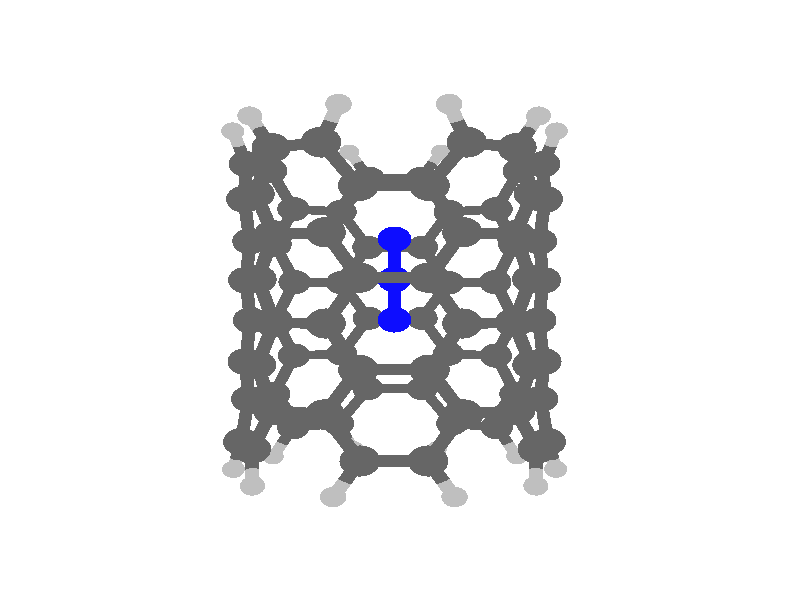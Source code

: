 global_settings {
	ambient_light rgb <0.200000002980232, 0.200000002980232, 0.200000002980232>
	max_trace_level 15
}

background { color rgb <1,1,1> }

camera {
	perspective
	location <-0.104585607634882, 25.5159048952376, 0.0180688543689324>
	angle 40
	up <0, 0, 1>
	right <-0.999999682931835, 0.000796326710733105, 0> * 1
	direction <-0.000796326710733105, -0.999999682931835, 0> }

light_source {
	<-51.4425822805652, 64.4083045938908, 45.0571225814919>
	color rgb <1, 1, 1>
	fade_distance 128.734638139456
	fade_power 0
	parallel
	point_at <51.4425822805652, -64.4083045938908, -45.0571225814919>
}

light_source {
	<51.468210988302, -32.2246552634403, 45.0571225814919>
	color rgb <0.300000011920929, 0.300000011920929, 0.300000011920929>
	fade_distance 128.734638139456
	fade_power 0
	parallel
	point_at <-51.468210988302, 32.2246552634403, -45.0571225814919>
}

#default {
	finish {ambient .8 diffuse 1 specular 1 roughness .005 metallic 0.5}
}

union {
}
merge {
}
union {
cylinder {
	<2.999652, 2.249758, -5.231844>, 	<3.03384116301356, 2.01964417069045, -4.82297770576045>, 0.15
	pigment { rgbt <0.75, 0.75, 0.75, 0> }
}
cylinder {
	<3.03384116301356, 2.01964417069045, -4.82297770576045>, 	<3.078496, 1.71909, -4.288953>, 0.15
	pigment { rgbt <0.400000005960464, 0.400000005960464, 0.400000005960464, 0> }
}
cylinder {
	<3.749144, -0.056941, -5.231844>, 	<3.6415459675962, 0.149320542355328, -4.82297772114451>, 0.15
	pigment { rgbt <0.75, 0.75, 0.75, 0> }
}
cylinder {
	<3.6415459675962, 0.149320542355328, -4.82297772114451>, 	<3.501011, 0.418721, -4.288953>, 0.15
	pigment { rgbt <0.400000005960464, 0.400000005960464, 0.400000005960464, 0> }
}
cylinder {
	<3.066591, -2.157625, -5.231844>, 	<2.85830438748485, -2.26124968416168, -4.82297769011221>, 0.15
	pigment { rgbt <0.75, 0.75, 0.75, 0> }
}
cylinder {
	<2.85830438748485, -2.26124968416168, -4.82297769011221>, 	<2.586259, -2.396595, -4.288953>, 0.15
	pigment { rgbt <0.400000005960464, 0.400000005960464, 0.400000005960464, 0> }
}
cylinder {
	<1.104395, -3.583244, -5.231844>, 	<1.26731215409221, -3.41717348477456, -4.82297768643175>, 0.15
	pigment { rgbt <0.75, 0.75, 0.75, 0> }
}
cylinder {
	<1.26731215409221, -3.41717348477456, -4.82297768643175>, 	<1.4801, -3.200267, -4.288953>, 0.15
	pigment { rgbt <0.400000005960464, 0.400000005960464, 0.400000005960464, 0> }
}
cylinder {
	<-1.104395, -3.583244, -5.231844>, 	<-1.26731215409221, -3.41717348477456, -4.82297768643175>, 0.15
	pigment { rgbt <0.75, 0.75, 0.75, 0> }
}
cylinder {
	<-1.26731215409221, -3.41717348477456, -4.82297768643175>, 	<-1.4801, -3.200267, -4.288953>, 0.15
	pigment { rgbt <0.400000005960464, 0.400000005960464, 0.400000005960464, 0> }
}
cylinder {
	<-3.066591, -2.157625, -5.231844>, 	<-2.85830438748485, -2.26124968416168, -4.82297769011221>, 0.15
	pigment { rgbt <0.75, 0.75, 0.75, 0> }
}
cylinder {
	<-2.85830438748485, -2.26124968416168, -4.82297769011221>, 	<-2.586259, -2.396595, -4.288953>, 0.15
	pigment { rgbt <0.400000005960464, 0.400000005960464, 0.400000005960464, 0> }
}
cylinder {
	<-3.749144, -0.056941, -5.231844>, 	<-3.6415459675962, 0.149320542355328, -4.82297772114451>, 0.15
	pigment { rgbt <0.75, 0.75, 0.75, 0> }
}
cylinder {
	<-3.6415459675962, 0.149320542355328, -4.82297772114451>, 	<-3.501011, 0.418721, -4.288953>, 0.15
	pigment { rgbt <0.400000005960464, 0.400000005960464, 0.400000005960464, 0> }
}
cylinder {
	<-2.999652, 2.249758, -5.231844>, 	<-3.03384116301356, 2.01964417069045, -4.82297770576045>, 0.15
	pigment { rgbt <0.75, 0.75, 0.75, 0> }
}
cylinder {
	<-3.03384116301356, 2.01964417069045, -4.82297770576045>, 	<-3.078496, 1.71909, -4.288953>, 0.15
	pigment { rgbt <0.400000005960464, 0.400000005960464, 0.400000005960464, 0> }
}
cylinder {
	<-1.212704, 3.548052, -5.231844>, 	<-0.983287437208331, 3.50945845010959, -4.82297768557971>, 0.15
	pigment { rgbt <0.75, 0.75, 0.75, 0> }
}
cylinder {
	<-0.983287437208331, 3.50945845010959, -4.82297768557971>, 	<-0.683644, 3.459051, -4.288953>, 0.15
	pigment { rgbt <0.400000005960464, 0.400000005960464, 0.400000005960464, 0> }
}
cylinder {
	<1.212704, 3.548052, -5.231844>, 	<0.983287437208331, 3.50945845010959, -4.82297768557971>, 0.15
	pigment { rgbt <0.75, 0.75, 0.75, 0> }
}
cylinder {
	<0.983287437208331, 3.50945845010959, -4.82297768557971>, 	<0.683644, 3.459051, -4.288953>, 0.15
	pigment { rgbt <0.400000005960464, 0.400000005960464, 0.400000005960464, 0> }
}
cylinder {
	<0.683644, 3.459051, -4.288953>, 	<0, 3.459051, -4.288953>, 0.15
	pigment { rgbt <0.400000005960464, 0.400000005960464, 0.400000005960464, 0> }
}
cylinder {
	<0, 3.459051, -4.288953>, 	<-0.683644, 3.459051, -4.288953>, 0.15
	pigment { rgbt <0.400000005960464, 0.400000005960464, 0.400000005960464, 0> }
}
cylinder {
	<0.683644, 3.459051, -4.288953>, 	<1.0467895, 3.30945, -3.6879765>, 0.15
	pigment { rgbt <0.400000005960464, 0.400000005960464, 0.400000005960464, 0> }
}
cylinder {
	<1.0467895, 3.30945, -3.6879765>, 	<1.409935, 3.159849, -3.087>, 0.15
	pigment { rgbt <0.400000005960464, 0.400000005960464, 0.400000005960464, 0> }
}
cylinder {
	<-0.683644, 3.459051, -4.288953>, 	<-1.0467895, 3.30945, -3.6879765>, 0.15
	pigment { rgbt <0.400000005960464, 0.400000005960464, 0.400000005960464, 0> }
}
cylinder {
	<-1.0467895, 3.30945, -3.6879765>, 	<-1.409935, 3.159849, -3.087>, 0.15
	pigment { rgbt <0.400000005960464, 0.400000005960464, 0.400000005960464, 0> }
}
cylinder {
	<-3.078496, 1.71909, -4.288953>, 	<-3.2897535, 1.0689055, -4.288953>, 0.15
	pigment { rgbt <0.400000005960464, 0.400000005960464, 0.400000005960464, 0> }
}
cylinder {
	<-3.2897535, 1.0689055, -4.288953>, 	<-3.501011, 0.418721, -4.288953>, 0.15
	pigment { rgbt <0.400000005960464, 0.400000005960464, 0.400000005960464, 0> }
}
cylinder {
	<-3.078496, 1.71909, -4.288953>, 	<-2.8239985, 2.0182325, -3.6879765>, 0.15
	pigment { rgbt <0.400000005960464, 0.400000005960464, 0.400000005960464, 0> }
}
cylinder {
	<-2.8239985, 2.0182325, -3.6879765>, 	<-2.569501, 2.317375, -3.087>, 0.15
	pigment { rgbt <0.400000005960464, 0.400000005960464, 0.400000005960464, 0> }
}
cylinder {
	<-3.501011, 0.418721, -4.288953>, 	<-3.47095, 0.02712, -3.6879765>, 0.15
	pigment { rgbt <0.400000005960464, 0.400000005960464, 0.400000005960464, 0> }
}
cylinder {
	<-3.47095, 0.02712, -3.6879765>, 	<-3.440889, -0.364481, -3.087>, 0.15
	pigment { rgbt <0.400000005960464, 0.400000005960464, 0.400000005960464, 0> }
}
cylinder {
	<-2.586259, -2.396595, -4.288953>, 	<-2.0331795, -2.798431, -4.288953>, 0.15
	pigment { rgbt <0.400000005960464, 0.400000005960464, 0.400000005960464, 0> }
}
cylinder {
	<-2.0331795, -2.798431, -4.288953>, 	<-1.4801, -3.200267, -4.288953>, 0.15
	pigment { rgbt <0.400000005960464, 0.400000005960464, 0.400000005960464, 0> }
}
cylinder {
	<-2.586259, -2.396595, -4.288953>, 	<-2.7921165, -2.0621135, -3.6879765>, 0.15
	pigment { rgbt <0.400000005960464, 0.400000005960464, 0.400000005960464, 0> }
}
cylinder {
	<-2.7921165, -2.0621135, -3.6879765>, 	<-2.997974, -1.727632, -3.087>, 0.15
	pigment { rgbt <0.400000005960464, 0.400000005960464, 0.400000005960464, 0> }
}
cylinder {
	<-1.4801, -3.200267, -4.288953>, 	<-1.0983755, -3.292689, -3.6879765>, 0.15
	pigment { rgbt <0.400000005960464, 0.400000005960464, 0.400000005960464, 0> }
}
cylinder {
	<-1.0983755, -3.292689, -3.6879765>, 	<-0.716651, -3.385111, -3.087>, 0.15
	pigment { rgbt <0.400000005960464, 0.400000005960464, 0.400000005960464, 0> }
}
cylinder {
	<1.4801, -3.200267, -4.288953>, 	<2.0331795, -2.798431, -4.288953>, 0.15
	pigment { rgbt <0.400000005960464, 0.400000005960464, 0.400000005960464, 0> }
}
cylinder {
	<2.0331795, -2.798431, -4.288953>, 	<2.586259, -2.396595, -4.288953>, 0.15
	pigment { rgbt <0.400000005960464, 0.400000005960464, 0.400000005960464, 0> }
}
cylinder {
	<1.4801, -3.200267, -4.288953>, 	<1.0983755, -3.292689, -3.6879765>, 0.15
	pigment { rgbt <0.400000005960464, 0.400000005960464, 0.400000005960464, 0> }
}
cylinder {
	<1.0983755, -3.292689, -3.6879765>, 	<0.716651, -3.385111, -3.087>, 0.15
	pigment { rgbt <0.400000005960464, 0.400000005960464, 0.400000005960464, 0> }
}
cylinder {
	<2.586259, -2.396595, -4.288953>, 	<2.7921165, -2.0621135, -3.6879765>, 0.15
	pigment { rgbt <0.400000005960464, 0.400000005960464, 0.400000005960464, 0> }
}
cylinder {
	<2.7921165, -2.0621135, -3.6879765>, 	<2.997974, -1.727632, -3.087>, 0.15
	pigment { rgbt <0.400000005960464, 0.400000005960464, 0.400000005960464, 0> }
}
cylinder {
	<3.501011, 0.418721, -4.288953>, 	<3.2897535, 1.0689055, -4.288953>, 0.15
	pigment { rgbt <0.400000005960464, 0.400000005960464, 0.400000005960464, 0> }
}
cylinder {
	<3.2897535, 1.0689055, -4.288953>, 	<3.078496, 1.71909, -4.288953>, 0.15
	pigment { rgbt <0.400000005960464, 0.400000005960464, 0.400000005960464, 0> }
}
cylinder {
	<3.501011, 0.418721, -4.288953>, 	<3.47095, 0.02712, -3.6879765>, 0.15
	pigment { rgbt <0.400000005960464, 0.400000005960464, 0.400000005960464, 0> }
}
cylinder {
	<3.47095, 0.02712, -3.6879765>, 	<3.440889, -0.364481, -3.087>, 0.15
	pigment { rgbt <0.400000005960464, 0.400000005960464, 0.400000005960464, 0> }
}
cylinder {
	<3.078496, 1.71909, -4.288953>, 	<2.8239985, 2.0182325, -3.6879765>, 0.15
	pigment { rgbt <0.400000005960464, 0.400000005960464, 0.400000005960464, 0> }
}
cylinder {
	<2.8239985, 2.0182325, -3.6879765>, 	<2.569501, 2.317375, -3.087>, 0.15
	pigment { rgbt <0.400000005960464, 0.400000005960464, 0.400000005960464, 0> }
}
cylinder {
	<-1.409935, 3.159849, -3.087>, 	<-1.989718, 2.738612, -3.087>, 0.15
	pigment { rgbt <0.400000005960464, 0.400000005960464, 0.400000005960464, 0> }
}
cylinder {
	<-1.989718, 2.738612, -3.087>, 	<-2.569501, 2.317375, -3.087>, 0.15
	pigment { rgbt <0.400000005960464, 0.400000005960464, 0.400000005960464, 0> }
}
cylinder {
	<-1.409935, 3.159849, -3.087>, 	<-1.063896, 3.256256, -2.472289>, 0.15
	pigment { rgbt <0.400000005960464, 0.400000005960464, 0.400000005960464, 0> }
}
cylinder {
	<-1.063896, 3.256256, -2.472289>, 	<-0.717857, 3.352663, -1.857578>, 0.15
	pigment { rgbt <0.400000005960464, 0.400000005960464, 0.400000005960464, 0> }
}
cylinder {
	<2.997974, -1.727632, -3.087>, 	<3.2194315, -1.0460565, -3.087>, 0.15
	pigment { rgbt <0.400000005960464, 0.400000005960464, 0.400000005960464, 0> }
}
cylinder {
	<3.2194315, -1.0460565, -3.087>, 	<3.440889, -0.364481, -3.087>, 0.15
	pigment { rgbt <0.400000005960464, 0.400000005960464, 0.400000005960464, 0> }
}
cylinder {
	<2.997974, -1.727632, -3.087>, 	<2.774689, -2.0090235, -2.472289>, 0.15
	pigment { rgbt <0.400000005960464, 0.400000005960464, 0.400000005960464, 0> }
}
cylinder {
	<2.774689, -2.0090235, -2.472289>, 	<2.551404, -2.290415, -1.857578>, 0.15
	pigment { rgbt <0.400000005960464, 0.400000005960464, 0.400000005960464, 0> }
}
cylinder {
	<-2.569501, 2.317375, -3.087>, 	<-2.7681215, 2.018064, -2.472289>, 0.15
	pigment { rgbt <0.400000005960464, 0.400000005960464, 0.400000005960464, 0> }
}
cylinder {
	<-2.7681215, 2.018064, -2.472289>, 	<-2.966742, 1.718753, -1.857578>, 0.15
	pigment { rgbt <0.400000005960464, 0.400000005960464, 0.400000005960464, 0> }
}
cylinder {
	<1.409935, 3.159849, -3.087>, 	<1.989718, 2.738612, -3.087>, 0.15
	pigment { rgbt <0.400000005960464, 0.400000005960464, 0.400000005960464, 0> }
}
cylinder {
	<1.989718, 2.738612, -3.087>, 	<2.569501, 2.317375, -3.087>, 0.15
	pigment { rgbt <0.400000005960464, 0.400000005960464, 0.400000005960464, 0> }
}
cylinder {
	<1.409935, 3.159849, -3.087>, 	<1.063896, 3.256256, -2.472289>, 0.15
	pigment { rgbt <0.400000005960464, 0.400000005960464, 0.400000005960464, 0> }
}
cylinder {
	<1.063896, 3.256256, -2.472289>, 	<0.717857, 3.352663, -1.857578>, 0.15
	pigment { rgbt <0.400000005960464, 0.400000005960464, 0.400000005960464, 0> }
}
cylinder {
	<2.569501, 2.317375, -3.087>, 	<2.7681215, 2.018064, -2.472289>, 0.15
	pigment { rgbt <0.400000005960464, 0.400000005960464, 0.400000005960464, 0> }
}
cylinder {
	<2.7681215, 2.018064, -2.472289>, 	<2.966742, 1.718753, -1.857578>, 0.15
	pigment { rgbt <0.400000005960464, 0.400000005960464, 0.400000005960464, 0> }
}
cylinder {
	<3.440889, -0.364481, -3.087>, 	<3.4256455, -0.00558700000000001, -2.472289>, 0.15
	pigment { rgbt <0.400000005960464, 0.400000005960464, 0.400000005960464, 0> }
}
cylinder {
	<3.4256455, -0.00558700000000001, -2.472289>, 	<3.410402, 0.353307, -1.857578>, 0.15
	pigment { rgbt <0.400000005960464, 0.400000005960464, 0.400000005960464, 0> }
}
cylinder {
	<-3.440889, -0.364481, -3.087>, 	<-3.2194315, -1.0460565, -3.087>, 0.15
	pigment { rgbt <0.400000005960464, 0.400000005960464, 0.400000005960464, 0> }
}
cylinder {
	<-3.2194315, -1.0460565, -3.087>, 	<-2.997974, -1.727632, -3.087>, 0.15
	pigment { rgbt <0.400000005960464, 0.400000005960464, 0.400000005960464, 0> }
}
cylinder {
	<-3.440889, -0.364481, -3.087>, 	<-3.4256455, -0.00558700000000001, -2.472289>, 0.15
	pigment { rgbt <0.400000005960464, 0.400000005960464, 0.400000005960464, 0> }
}
cylinder {
	<-3.4256455, -0.00558700000000001, -2.472289>, 	<-3.410402, 0.353307, -1.857578>, 0.15
	pigment { rgbt <0.400000005960464, 0.400000005960464, 0.400000005960464, 0> }
}
cylinder {
	<-2.997974, -1.727632, -3.087>, 	<-2.774689, -2.0090235, -2.472289>, 0.15
	pigment { rgbt <0.400000005960464, 0.400000005960464, 0.400000005960464, 0> }
}
cylinder {
	<-2.774689, -2.0090235, -2.472289>, 	<-2.551404, -2.290415, -1.857578>, 0.15
	pigment { rgbt <0.400000005960464, 0.400000005960464, 0.400000005960464, 0> }
}
cylinder {
	<-0.716651, -3.385111, -3.087>, 	<0, -3.385111, -3.087>, 0.15
	pigment { rgbt <0.400000005960464, 0.400000005960464, 0.400000005960464, 0> }
}
cylinder {
	<0, -3.385111, -3.087>, 	<0.716651, -3.385111, -3.087>, 0.15
	pigment { rgbt <0.400000005960464, 0.400000005960464, 0.400000005960464, 0> }
}
cylinder {
	<-0.716651, -3.385111, -3.087>, 	<-1.053269, -3.259709, -2.472289>, 0.15
	pigment { rgbt <0.400000005960464, 0.400000005960464, 0.400000005960464, 0> }
}
cylinder {
	<-1.053269, -3.259709, -2.472289>, 	<-1.389887, -3.134307, -1.857578>, 0.15
	pigment { rgbt <0.400000005960464, 0.400000005960464, 0.400000005960464, 0> }
}
cylinder {
	<0.716651, -3.385111, -3.087>, 	<1.053269, -3.259709, -2.472289>, 0.15
	pigment { rgbt <0.400000005960464, 0.400000005960464, 0.400000005960464, 0> }
}
cylinder {
	<1.053269, -3.259709, -2.472289>, 	<1.389887, -3.134307, -1.857578>, 0.15
	pigment { rgbt <0.400000005960464, 0.400000005960464, 0.400000005960464, 0> }
}
cylinder {
	<3.410402, 0.353307, -1.857578>, 	<3.188572, 1.03603, -1.857578>, 0.15
	pigment { rgbt <0.400000005960464, 0.400000005960464, 0.400000005960464, 0> }
}
cylinder {
	<3.188572, 1.03603, -1.857578>, 	<2.966742, 1.718753, -1.857578>, 0.15
	pigment { rgbt <0.400000005960464, 0.400000005960464, 0.400000005960464, 0> }
}
cylinder {
	<3.410402, 0.353307, -1.857578>, 	<3.404011, -0.00324850000000002, -1.238971>, 0.15
	pigment { rgbt <0.400000005960464, 0.400000005960464, 0.400000005960464, 0> }
}
cylinder {
	<3.404011, -0.00324850000000002, -1.238971>, 	<3.39762, -0.359804, -0.620364>, 0.15
	pigment { rgbt <0.400000005960464, 0.400000005960464, 0.400000005960464, 0> }
}
cylinder {
	<1.389887, -3.134307, -1.857578>, 	<1.9706455, -2.712361, -1.857578>, 0.15
	pigment { rgbt <0.400000005960464, 0.400000005960464, 0.400000005960464, 0> }
}
cylinder {
	<1.9706455, -2.712361, -1.857578>, 	<2.551404, -2.290415, -1.857578>, 0.15
	pigment { rgbt <0.400000005960464, 0.400000005960464, 0.400000005960464, 0> }
}
cylinder {
	<1.389887, -3.134307, -1.857578>, 	<1.048808, -3.2384105, -1.238971>, 0.15
	pigment { rgbt <0.400000005960464, 0.400000005960464, 0.400000005960464, 0> }
}
cylinder {
	<1.048808, -3.2384105, -1.238971>, 	<0.707729, -3.342514, -0.620364>, 0.15
	pigment { rgbt <0.400000005960464, 0.400000005960464, 0.400000005960464, 0> }
}
cylinder {
	<2.966742, 1.718753, -1.857578>, 	<2.7519935, 2.0034555, -1.238971>, 0.15
	pigment { rgbt <0.400000005960464, 0.400000005960464, 0.400000005960464, 0> }
}
cylinder {
	<2.7519935, 2.0034555, -1.238971>, 	<2.537245, 2.288158, -0.620364>, 0.15
	pigment { rgbt <0.400000005960464, 0.400000005960464, 0.400000005960464, 0> }
}
cylinder {
	<2.551404, -2.290415, -1.857578>, 	<2.7558115, -1.9981995, -1.238971>, 0.15
	pigment { rgbt <0.400000005960464, 0.400000005960464, 0.400000005960464, 0> }
}
cylinder {
	<2.7558115, -1.9981995, -1.238971>, 	<2.960219, -1.705984, -0.620364>, 0.15
	pigment { rgbt <0.400000005960464, 0.400000005960464, 0.400000005960464, 0> }
}
cylinder {
	<0.717857, 3.352663, -1.857578>, 	<0, 3.352663, -1.857578>, 0.15
	pigment { rgbt <0.400000005960464, 0.400000005960464, 0.400000005960464, 0> }
}
cylinder {
	<0, 3.352663, -1.857578>, 	<-0.717857, 3.352663, -1.857578>, 0.15
	pigment { rgbt <0.400000005960464, 0.400000005960464, 0.400000005960464, 0> }
}
cylinder {
	<0.717857, 3.352663, -1.857578>, 	<1.0549865, 3.236403, -1.238971>, 0.15
	pigment { rgbt <0.400000005960464, 0.400000005960464, 0.400000005960464, 0> }
}
cylinder {
	<1.0549865, 3.236403, -1.238971>, 	<1.392116, 3.120143, -0.620364>, 0.15
	pigment { rgbt <0.400000005960464, 0.400000005960464, 0.400000005960464, 0> }
}
cylinder {
	<-0.717857, 3.352663, -1.857578>, 	<-1.0549865, 3.236403, -1.238971>, 0.15
	pigment { rgbt <0.400000005960464, 0.400000005960464, 0.400000005960464, 0> }
}
cylinder {
	<-1.0549865, 3.236403, -1.238971>, 	<-1.392116, 3.120143, -0.620364>, 0.15
	pigment { rgbt <0.400000005960464, 0.400000005960464, 0.400000005960464, 0> }
}
cylinder {
	<-3.410402, 0.353307, -1.857578>, 	<-3.188572, 1.03603, -1.857578>, 0.15
	pigment { rgbt <0.400000005960464, 0.400000005960464, 0.400000005960464, 0> }
}
cylinder {
	<-3.188572, 1.03603, -1.857578>, 	<-2.966742, 1.718753, -1.857578>, 0.15
	pigment { rgbt <0.400000005960464, 0.400000005960464, 0.400000005960464, 0> }
}
cylinder {
	<-3.410402, 0.353307, -1.857578>, 	<-3.404011, -0.00324850000000002, -1.238971>, 0.15
	pigment { rgbt <0.400000005960464, 0.400000005960464, 0.400000005960464, 0> }
}
cylinder {
	<-3.404011, -0.00324850000000002, -1.238971>, 	<-3.39762, -0.359804, -0.620364>, 0.15
	pigment { rgbt <0.400000005960464, 0.400000005960464, 0.400000005960464, 0> }
}
cylinder {
	<-2.551404, -2.290415, -1.857578>, 	<-1.9706455, -2.712361, -1.857578>, 0.15
	pigment { rgbt <0.400000005960464, 0.400000005960464, 0.400000005960464, 0> }
}
cylinder {
	<-1.9706455, -2.712361, -1.857578>, 	<-1.389887, -3.134307, -1.857578>, 0.15
	pigment { rgbt <0.400000005960464, 0.400000005960464, 0.400000005960464, 0> }
}
cylinder {
	<-2.551404, -2.290415, -1.857578>, 	<-2.7558115, -1.9981995, -1.238971>, 0.15
	pigment { rgbt <0.400000005960464, 0.400000005960464, 0.400000005960464, 0> }
}
cylinder {
	<-2.7558115, -1.9981995, -1.238971>, 	<-2.960219, -1.705984, -0.620364>, 0.15
	pigment { rgbt <0.400000005960464, 0.400000005960464, 0.400000005960464, 0> }
}
cylinder {
	<-1.389887, -3.134307, -1.857578>, 	<-1.048808, -3.2384105, -1.238971>, 0.15
	pigment { rgbt <0.400000005960464, 0.400000005960464, 0.400000005960464, 0> }
}
cylinder {
	<-1.048808, -3.2384105, -1.238971>, 	<-0.707729, -3.342514, -0.620364>, 0.15
	pigment { rgbt <0.400000005960464, 0.400000005960464, 0.400000005960464, 0> }
}
cylinder {
	<-2.966742, 1.718753, -1.857578>, 	<-2.7519935, 2.0034555, -1.238971>, 0.15
	pigment { rgbt <0.400000005960464, 0.400000005960464, 0.400000005960464, 0> }
}
cylinder {
	<-2.7519935, 2.0034555, -1.238971>, 	<-2.537245, 2.288158, -0.620364>, 0.15
	pigment { rgbt <0.400000005960464, 0.400000005960464, 0.400000005960464, 0> }
}
cylinder {
	<2.537245, 2.288158, -0.620364>, 	<1.9646805, 2.7041505, -0.620364>, 0.15
	pigment { rgbt <0.400000005960464, 0.400000005960464, 0.400000005960464, 0> }
}
cylinder {
	<1.9646805, 2.7041505, -0.620364>, 	<1.392116, 3.120143, -0.620364>, 0.15
	pigment { rgbt <0.400000005960464, 0.400000005960464, 0.400000005960464, 0> }
}
cylinder {
	<2.537245, 2.288158, -0.620364>, 	<2.748732, 1.997071, 0>, 0.15
	pigment { rgbt <0.400000005960464, 0.400000005960464, 0.400000005960464, 0> }
}
cylinder {
	<2.748732, 1.997071, 0>, 	<2.960219, 1.705984, 0.620364>, 0.15
	pigment { rgbt <0.400000005960464, 0.400000005960464, 0.400000005960464, 0> }
}
cylinder {
	<3.39762, -0.359804, -0.620364>, 	<3.1789195, -1.032894, -0.620364>, 0.15
	pigment { rgbt <0.400000005960464, 0.400000005960464, 0.400000005960464, 0> }
}
cylinder {
	<3.1789195, -1.032894, -0.620364>, 	<2.960219, -1.705984, -0.620364>, 0.15
	pigment { rgbt <0.400000005960464, 0.400000005960464, 0.400000005960464, 0> }
}
cylinder {
	<3.39762, -0.359804, -0.620364>, 	<3.39762, 0, 0>, 0.15
	pigment { rgbt <0.400000005960464, 0.400000005960464, 0.400000005960464, 0> }
}
cylinder {
	<3.39762, 0, 0>, 	<3.39762, 0.359804, 0.620364>, 0.15
	pigment { rgbt <0.400000005960464, 0.400000005960464, 0.400000005960464, 0> }
}
cylinder {
	<2.960219, -1.705984, -0.620364>, 	<2.748732, -1.997071, 0>, 0.15
	pigment { rgbt <0.400000005960464, 0.400000005960464, 0.400000005960464, 0> }
}
cylinder {
	<2.748732, -1.997071, 0>, 	<2.537245, -2.288158, 0.620364>, 0.15
	pigment { rgbt <0.400000005960464, 0.400000005960464, 0.400000005960464, 0> }
}
cylinder {
	<1.392116, 3.120143, -0.620364>, 	<1.0499225, 3.2313285, 0>, 0.15
	pigment { rgbt <0.400000005960464, 0.400000005960464, 0.400000005960464, 0> }
}
cylinder {
	<1.0499225, 3.2313285, 0>, 	<0.707729, 3.342514, 0.620364>, 0.15
	pigment { rgbt <0.400000005960464, 0.400000005960464, 0.400000005960464, 0> }
}
cylinder {
	<-1.392116, 3.120143, -0.620364>, 	<-1.9646805, 2.7041505, -0.620364>, 0.15
	pigment { rgbt <0.400000005960464, 0.400000005960464, 0.400000005960464, 0> }
}
cylinder {
	<-1.9646805, 2.7041505, -0.620364>, 	<-2.537245, 2.288158, -0.620364>, 0.15
	pigment { rgbt <0.400000005960464, 0.400000005960464, 0.400000005960464, 0> }
}
cylinder {
	<-1.392116, 3.120143, -0.620364>, 	<-1.0499225, 3.2313285, 0>, 0.15
	pigment { rgbt <0.400000005960464, 0.400000005960464, 0.400000005960464, 0> }
}
cylinder {
	<-1.0499225, 3.2313285, 0>, 	<-0.707729, 3.342514, 0.620364>, 0.15
	pigment { rgbt <0.400000005960464, 0.400000005960464, 0.400000005960464, 0> }
}
cylinder {
	<-2.537245, 2.288158, -0.620364>, 	<-2.748732, 1.997071, 0>, 0.15
	pigment { rgbt <0.400000005960464, 0.400000005960464, 0.400000005960464, 0> }
}
cylinder {
	<-2.748732, 1.997071, 0>, 	<-2.960219, 1.705984, 0.620364>, 0.15
	pigment { rgbt <0.400000005960464, 0.400000005960464, 0.400000005960464, 0> }
}
cylinder {
	<-3.39762, -0.359804, -0.620364>, 	<-3.1789195, -1.032894, -0.620364>, 0.15
	pigment { rgbt <0.400000005960464, 0.400000005960464, 0.400000005960464, 0> }
}
cylinder {
	<-3.1789195, -1.032894, -0.620364>, 	<-2.960219, -1.705984, -0.620364>, 0.15
	pigment { rgbt <0.400000005960464, 0.400000005960464, 0.400000005960464, 0> }
}
cylinder {
	<-3.39762, -0.359804, -0.620364>, 	<-3.39762, 0, 0>, 0.15
	pigment { rgbt <0.400000005960464, 0.400000005960464, 0.400000005960464, 0> }
}
cylinder {
	<-3.39762, 0, 0>, 	<-3.39762, 0.359804, 0.620364>, 0.15
	pigment { rgbt <0.400000005960464, 0.400000005960464, 0.400000005960464, 0> }
}
cylinder {
	<-2.960219, -1.705984, -0.620364>, 	<-2.748732, -1.997071, 0>, 0.15
	pigment { rgbt <0.400000005960464, 0.400000005960464, 0.400000005960464, 0> }
}
cylinder {
	<-2.748732, -1.997071, 0>, 	<-2.537245, -2.288158, 0.620364>, 0.15
	pigment { rgbt <0.400000005960464, 0.400000005960464, 0.400000005960464, 0> }
}
cylinder {
	<-0.707729, -3.342514, -0.620364>, 	<0, -3.342514, -0.620364>, 0.15
	pigment { rgbt <0.400000005960464, 0.400000005960464, 0.400000005960464, 0> }
}
cylinder {
	<0, -3.342514, -0.620364>, 	<0.707729, -3.342514, -0.620364>, 0.15
	pigment { rgbt <0.400000005960464, 0.400000005960464, 0.400000005960464, 0> }
}
cylinder {
	<-0.707729, -3.342514, -0.620364>, 	<-1.0499225, -3.2313285, 0>, 0.15
	pigment { rgbt <0.400000005960464, 0.400000005960464, 0.400000005960464, 0> }
}
cylinder {
	<-1.0499225, -3.2313285, 0>, 	<-1.392116, -3.120143, 0.620364>, 0.15
	pigment { rgbt <0.400000005960464, 0.400000005960464, 0.400000005960464, 0> }
}
cylinder {
	<0.707729, -3.342514, -0.620364>, 	<1.0499225, -3.2313285, 0>, 0.15
	pigment { rgbt <0.400000005960464, 0.400000005960464, 0.400000005960464, 0> }
}
cylinder {
	<1.0499225, -3.2313285, 0>, 	<1.392116, -3.120143, 0.620364>, 0.15
	pigment { rgbt <0.400000005960464, 0.400000005960464, 0.400000005960464, 0> }
}
cylinder {
	<0, 1.25, -0.567055>, 	<0, 1.25, 0.0266545>, 0.15
	pigment { rgbt <0.0500000007450581, 0.0500000007450581, 1, 0> }
}
cylinder {
	<0, 1.25, 0.0266545>, 	<0, 1.25, 0.620364>, 0.15
	pigment { rgbt <0.0500000007450581, 0.0500000007450581, 1, 0> }
}
cylinder {
	<0, 1.25, 0.620364>, 	<0, 1.25, 1.2140735>, 0.15
	pigment { rgbt <0.0500000007450581, 0.0500000007450581, 1, 0> }
}
cylinder {
	<0, 1.25, 1.2140735>, 	<0, 1.25, 1.807783>, 0.15
	pigment { rgbt <0.0500000007450581, 0.0500000007450581, 1, 0> }
}
cylinder {
	<2.960219, 1.705984, 0.620364>, 	<3.1789195, 1.032894, 0.620364>, 0.15
	pigment { rgbt <0.400000005960464, 0.400000005960464, 0.400000005960464, 0> }
}
cylinder {
	<3.1789195, 1.032894, 0.620364>, 	<3.39762, 0.359804, 0.620364>, 0.15
	pigment { rgbt <0.400000005960464, 0.400000005960464, 0.400000005960464, 0> }
}
cylinder {
	<2.960219, 1.705984, 0.620364>, 	<2.7558115, 1.9981995, 1.238971>, 0.15
	pigment { rgbt <0.400000005960464, 0.400000005960464, 0.400000005960464, 0> }
}
cylinder {
	<2.7558115, 1.9981995, 1.238971>, 	<2.551404, 2.290415, 1.857578>, 0.15
	pigment { rgbt <0.400000005960464, 0.400000005960464, 0.400000005960464, 0> }
}
cylinder {
	<3.39762, 0.359804, 0.620364>, 	<3.404011, 0.00324850000000002, 1.238971>, 0.15
	pigment { rgbt <0.400000005960464, 0.400000005960464, 0.400000005960464, 0> }
}
cylinder {
	<3.404011, 0.00324850000000002, 1.238971>, 	<3.410402, -0.353307, 1.857578>, 0.15
	pigment { rgbt <0.400000005960464, 0.400000005960464, 0.400000005960464, 0> }
}
cylinder {
	<2.537245, -2.288158, 0.620364>, 	<1.9646805, -2.7041505, 0.620364>, 0.15
	pigment { rgbt <0.400000005960464, 0.400000005960464, 0.400000005960464, 0> }
}
cylinder {
	<1.9646805, -2.7041505, 0.620364>, 	<1.392116, -3.120143, 0.620364>, 0.15
	pigment { rgbt <0.400000005960464, 0.400000005960464, 0.400000005960464, 0> }
}
cylinder {
	<2.537245, -2.288158, 0.620364>, 	<2.7519935, -2.0034555, 1.238971>, 0.15
	pigment { rgbt <0.400000005960464, 0.400000005960464, 0.400000005960464, 0> }
}
cylinder {
	<2.7519935, -2.0034555, 1.238971>, 	<2.966742, -1.718753, 1.857578>, 0.15
	pigment { rgbt <0.400000005960464, 0.400000005960464, 0.400000005960464, 0> }
}
cylinder {
	<1.392116, -3.120143, 0.620364>, 	<1.0549865, -3.236403, 1.238971>, 0.15
	pigment { rgbt <0.400000005960464, 0.400000005960464, 0.400000005960464, 0> }
}
cylinder {
	<1.0549865, -3.236403, 1.238971>, 	<0.717857, -3.352663, 1.857578>, 0.15
	pigment { rgbt <0.400000005960464, 0.400000005960464, 0.400000005960464, 0> }
}
cylinder {
	<-1.392116, -3.120143, 0.620364>, 	<-1.9646805, -2.7041505, 0.620364>, 0.15
	pigment { rgbt <0.400000005960464, 0.400000005960464, 0.400000005960464, 0> }
}
cylinder {
	<-1.9646805, -2.7041505, 0.620364>, 	<-2.537245, -2.288158, 0.620364>, 0.15
	pigment { rgbt <0.400000005960464, 0.400000005960464, 0.400000005960464, 0> }
}
cylinder {
	<-1.392116, -3.120143, 0.620364>, 	<-1.0549865, -3.236403, 1.238971>, 0.15
	pigment { rgbt <0.400000005960464, 0.400000005960464, 0.400000005960464, 0> }
}
cylinder {
	<-1.0549865, -3.236403, 1.238971>, 	<-0.717857, -3.352663, 1.857578>, 0.15
	pigment { rgbt <0.400000005960464, 0.400000005960464, 0.400000005960464, 0> }
}
cylinder {
	<-2.537245, -2.288158, 0.620364>, 	<-2.7519935, -2.0034555, 1.238971>, 0.15
	pigment { rgbt <0.400000005960464, 0.400000005960464, 0.400000005960464, 0> }
}
cylinder {
	<-2.7519935, -2.0034555, 1.238971>, 	<-2.966742, -1.718753, 1.857578>, 0.15
	pigment { rgbt <0.400000005960464, 0.400000005960464, 0.400000005960464, 0> }
}
cylinder {
	<-3.39762, 0.359804, 0.620364>, 	<-3.1789195, 1.032894, 0.620364>, 0.15
	pigment { rgbt <0.400000005960464, 0.400000005960464, 0.400000005960464, 0> }
}
cylinder {
	<-3.1789195, 1.032894, 0.620364>, 	<-2.960219, 1.705984, 0.620364>, 0.15
	pigment { rgbt <0.400000005960464, 0.400000005960464, 0.400000005960464, 0> }
}
cylinder {
	<-3.39762, 0.359804, 0.620364>, 	<-3.404011, 0.00324850000000002, 1.238971>, 0.15
	pigment { rgbt <0.400000005960464, 0.400000005960464, 0.400000005960464, 0> }
}
cylinder {
	<-3.404011, 0.00324850000000002, 1.238971>, 	<-3.410402, -0.353307, 1.857578>, 0.15
	pigment { rgbt <0.400000005960464, 0.400000005960464, 0.400000005960464, 0> }
}
cylinder {
	<-2.960219, 1.705984, 0.620364>, 	<-2.7558115, 1.9981995, 1.238971>, 0.15
	pigment { rgbt <0.400000005960464, 0.400000005960464, 0.400000005960464, 0> }
}
cylinder {
	<-2.7558115, 1.9981995, 1.238971>, 	<-2.551404, 2.290415, 1.857578>, 0.15
	pigment { rgbt <0.400000005960464, 0.400000005960464, 0.400000005960464, 0> }
}
cylinder {
	<-0.707729, 3.342514, 0.620364>, 	<0, 3.342514, 0.620364>, 0.15
	pigment { rgbt <0.400000005960464, 0.400000005960464, 0.400000005960464, 0> }
}
cylinder {
	<0, 3.342514, 0.620364>, 	<0.707729, 3.342514, 0.620364>, 0.15
	pigment { rgbt <0.400000005960464, 0.400000005960464, 0.400000005960464, 0> }
}
cylinder {
	<-0.707729, 3.342514, 0.620364>, 	<-1.048808, 3.2384105, 1.238971>, 0.15
	pigment { rgbt <0.400000005960464, 0.400000005960464, 0.400000005960464, 0> }
}
cylinder {
	<-1.048808, 3.2384105, 1.238971>, 	<-1.389887, 3.134307, 1.857578>, 0.15
	pigment { rgbt <0.400000005960464, 0.400000005960464, 0.400000005960464, 0> }
}
cylinder {
	<0.707729, 3.342514, 0.620364>, 	<1.048808, 3.2384105, 1.238971>, 0.15
	pigment { rgbt <0.400000005960464, 0.400000005960464, 0.400000005960464, 0> }
}
cylinder {
	<1.048808, 3.2384105, 1.238971>, 	<1.389887, 3.134307, 1.857578>, 0.15
	pigment { rgbt <0.400000005960464, 0.400000005960464, 0.400000005960464, 0> }
}
cylinder {
	<-0.717857, -3.352663, 1.857578>, 	<0, -3.352663, 1.857578>, 0.15
	pigment { rgbt <0.400000005960464, 0.400000005960464, 0.400000005960464, 0> }
}
cylinder {
	<0, -3.352663, 1.857578>, 	<0.717857, -3.352663, 1.857578>, 0.15
	pigment { rgbt <0.400000005960464, 0.400000005960464, 0.400000005960464, 0> }
}
cylinder {
	<-0.717857, -3.352663, 1.857578>, 	<-1.063896, -3.256256, 2.472289>, 0.15
	pigment { rgbt <0.400000005960464, 0.400000005960464, 0.400000005960464, 0> }
}
cylinder {
	<-1.063896, -3.256256, 2.472289>, 	<-1.409935, -3.159849, 3.087>, 0.15
	pigment { rgbt <0.400000005960464, 0.400000005960464, 0.400000005960464, 0> }
}
cylinder {
	<-2.966742, -1.718753, 1.857578>, 	<-3.188572, -1.03603, 1.857578>, 0.15
	pigment { rgbt <0.400000005960464, 0.400000005960464, 0.400000005960464, 0> }
}
cylinder {
	<-3.188572, -1.03603, 1.857578>, 	<-3.410402, -0.353307, 1.857578>, 0.15
	pigment { rgbt <0.400000005960464, 0.400000005960464, 0.400000005960464, 0> }
}
cylinder {
	<-2.966742, -1.718753, 1.857578>, 	<-2.7681215, -2.018064, 2.472289>, 0.15
	pigment { rgbt <0.400000005960464, 0.400000005960464, 0.400000005960464, 0> }
}
cylinder {
	<-2.7681215, -2.018064, 2.472289>, 	<-2.569501, -2.317375, 3.087>, 0.15
	pigment { rgbt <0.400000005960464, 0.400000005960464, 0.400000005960464, 0> }
}
cylinder {
	<-3.410402, -0.353307, 1.857578>, 	<-3.4256455, 0.00558700000000001, 2.472289>, 0.15
	pigment { rgbt <0.400000005960464, 0.400000005960464, 0.400000005960464, 0> }
}
cylinder {
	<-3.4256455, 0.00558700000000001, 2.472289>, 	<-3.440889, 0.364481, 3.087>, 0.15
	pigment { rgbt <0.400000005960464, 0.400000005960464, 0.400000005960464, 0> }
}
cylinder {
	<-2.551404, 2.290415, 1.857578>, 	<-1.9706455, 2.712361, 1.857578>, 0.15
	pigment { rgbt <0.400000005960464, 0.400000005960464, 0.400000005960464, 0> }
}
cylinder {
	<-1.9706455, 2.712361, 1.857578>, 	<-1.389887, 3.134307, 1.857578>, 0.15
	pigment { rgbt <0.400000005960464, 0.400000005960464, 0.400000005960464, 0> }
}
cylinder {
	<-2.551404, 2.290415, 1.857578>, 	<-2.774689, 2.0090235, 2.472289>, 0.15
	pigment { rgbt <0.400000005960464, 0.400000005960464, 0.400000005960464, 0> }
}
cylinder {
	<-2.774689, 2.0090235, 2.472289>, 	<-2.997974, 1.727632, 3.087>, 0.15
	pigment { rgbt <0.400000005960464, 0.400000005960464, 0.400000005960464, 0> }
}
cylinder {
	<-1.389887, 3.134307, 1.857578>, 	<-1.053269, 3.259709, 2.472289>, 0.15
	pigment { rgbt <0.400000005960464, 0.400000005960464, 0.400000005960464, 0> }
}
cylinder {
	<-1.053269, 3.259709, 2.472289>, 	<-0.716651, 3.385111, 3.087>, 0.15
	pigment { rgbt <0.400000005960464, 0.400000005960464, 0.400000005960464, 0> }
}
cylinder {
	<1.389887, 3.134307, 1.857578>, 	<1.9706455, 2.712361, 1.857578>, 0.15
	pigment { rgbt <0.400000005960464, 0.400000005960464, 0.400000005960464, 0> }
}
cylinder {
	<1.9706455, 2.712361, 1.857578>, 	<2.551404, 2.290415, 1.857578>, 0.15
	pigment { rgbt <0.400000005960464, 0.400000005960464, 0.400000005960464, 0> }
}
cylinder {
	<1.389887, 3.134307, 1.857578>, 	<1.053269, 3.259709, 2.472289>, 0.15
	pigment { rgbt <0.400000005960464, 0.400000005960464, 0.400000005960464, 0> }
}
cylinder {
	<1.053269, 3.259709, 2.472289>, 	<0.716651, 3.385111, 3.087>, 0.15
	pigment { rgbt <0.400000005960464, 0.400000005960464, 0.400000005960464, 0> }
}
cylinder {
	<2.551404, 2.290415, 1.857578>, 	<2.774689, 2.0090235, 2.472289>, 0.15
	pigment { rgbt <0.400000005960464, 0.400000005960464, 0.400000005960464, 0> }
}
cylinder {
	<2.774689, 2.0090235, 2.472289>, 	<2.997974, 1.727632, 3.087>, 0.15
	pigment { rgbt <0.400000005960464, 0.400000005960464, 0.400000005960464, 0> }
}
cylinder {
	<3.410402, -0.353307, 1.857578>, 	<3.188572, -1.03603, 1.857578>, 0.15
	pigment { rgbt <0.400000005960464, 0.400000005960464, 0.400000005960464, 0> }
}
cylinder {
	<3.188572, -1.03603, 1.857578>, 	<2.966742, -1.718753, 1.857578>, 0.15
	pigment { rgbt <0.400000005960464, 0.400000005960464, 0.400000005960464, 0> }
}
cylinder {
	<3.410402, -0.353307, 1.857578>, 	<3.4256455, 0.00558700000000001, 2.472289>, 0.15
	pigment { rgbt <0.400000005960464, 0.400000005960464, 0.400000005960464, 0> }
}
cylinder {
	<3.4256455, 0.00558700000000001, 2.472289>, 	<3.440889, 0.364481, 3.087>, 0.15
	pigment { rgbt <0.400000005960464, 0.400000005960464, 0.400000005960464, 0> }
}
cylinder {
	<2.966742, -1.718753, 1.857578>, 	<2.7681215, -2.018064, 2.472289>, 0.15
	pigment { rgbt <0.400000005960464, 0.400000005960464, 0.400000005960464, 0> }
}
cylinder {
	<2.7681215, -2.018064, 2.472289>, 	<2.569501, -2.317375, 3.087>, 0.15
	pigment { rgbt <0.400000005960464, 0.400000005960464, 0.400000005960464, 0> }
}
cylinder {
	<0.717857, -3.352663, 1.857578>, 	<1.063896, -3.256256, 2.472289>, 0.15
	pigment { rgbt <0.400000005960464, 0.400000005960464, 0.400000005960464, 0> }
}
cylinder {
	<1.063896, -3.256256, 2.472289>, 	<1.409935, -3.159849, 3.087>, 0.15
	pigment { rgbt <0.400000005960464, 0.400000005960464, 0.400000005960464, 0> }
}
cylinder {
	<2.569501, -2.317375, 3.087>, 	<1.989718, -2.738612, 3.087>, 0.15
	pigment { rgbt <0.400000005960464, 0.400000005960464, 0.400000005960464, 0> }
}
cylinder {
	<1.989718, -2.738612, 3.087>, 	<1.409935, -3.159849, 3.087>, 0.15
	pigment { rgbt <0.400000005960464, 0.400000005960464, 0.400000005960464, 0> }
}
cylinder {
	<2.569501, -2.317375, 3.087>, 	<2.8239985, -2.0182325, 3.6879765>, 0.15
	pigment { rgbt <0.400000005960464, 0.400000005960464, 0.400000005960464, 0> }
}
cylinder {
	<2.8239985, -2.0182325, 3.6879765>, 	<3.078496, -1.71909, 4.288953>, 0.15
	pigment { rgbt <0.400000005960464, 0.400000005960464, 0.400000005960464, 0> }
}
cylinder {
	<0.716651, 3.385111, 3.087>, 	<0, 3.385111, 3.087>, 0.15
	pigment { rgbt <0.400000005960464, 0.400000005960464, 0.400000005960464, 0> }
}
cylinder {
	<0, 3.385111, 3.087>, 	<-0.716651, 3.385111, 3.087>, 0.15
	pigment { rgbt <0.400000005960464, 0.400000005960464, 0.400000005960464, 0> }
}
cylinder {
	<0.716651, 3.385111, 3.087>, 	<1.0983755, 3.292689, 3.6879765>, 0.15
	pigment { rgbt <0.400000005960464, 0.400000005960464, 0.400000005960464, 0> }
}
cylinder {
	<1.0983755, 3.292689, 3.6879765>, 	<1.4801, 3.200267, 4.288953>, 0.15
	pigment { rgbt <0.400000005960464, 0.400000005960464, 0.400000005960464, 0> }
}
cylinder {
	<-0.716651, 3.385111, 3.087>, 	<-1.0983755, 3.292689, 3.6879765>, 0.15
	pigment { rgbt <0.400000005960464, 0.400000005960464, 0.400000005960464, 0> }
}
cylinder {
	<-1.0983755, 3.292689, 3.6879765>, 	<-1.4801, 3.200267, 4.288953>, 0.15
	pigment { rgbt <0.400000005960464, 0.400000005960464, 0.400000005960464, 0> }
}
cylinder {
	<-2.997974, 1.727632, 3.087>, 	<-3.2194315, 1.0460565, 3.087>, 0.15
	pigment { rgbt <0.400000005960464, 0.400000005960464, 0.400000005960464, 0> }
}
cylinder {
	<-3.2194315, 1.0460565, 3.087>, 	<-3.440889, 0.364481, 3.087>, 0.15
	pigment { rgbt <0.400000005960464, 0.400000005960464, 0.400000005960464, 0> }
}
cylinder {
	<-2.997974, 1.727632, 3.087>, 	<-2.7921165, 2.0621135, 3.6879765>, 0.15
	pigment { rgbt <0.400000005960464, 0.400000005960464, 0.400000005960464, 0> }
}
cylinder {
	<-2.7921165, 2.0621135, 3.6879765>, 	<-2.586259, 2.396595, 4.288953>, 0.15
	pigment { rgbt <0.400000005960464, 0.400000005960464, 0.400000005960464, 0> }
}
cylinder {
	<-3.440889, 0.364481, 3.087>, 	<-3.47095, -0.02712, 3.6879765>, 0.15
	pigment { rgbt <0.400000005960464, 0.400000005960464, 0.400000005960464, 0> }
}
cylinder {
	<-3.47095, -0.02712, 3.6879765>, 	<-3.501011, -0.418721, 4.288953>, 0.15
	pigment { rgbt <0.400000005960464, 0.400000005960464, 0.400000005960464, 0> }
}
cylinder {
	<-2.569501, -2.317375, 3.087>, 	<-1.989718, -2.738612, 3.087>, 0.15
	pigment { rgbt <0.400000005960464, 0.400000005960464, 0.400000005960464, 0> }
}
cylinder {
	<-1.989718, -2.738612, 3.087>, 	<-1.409935, -3.159849, 3.087>, 0.15
	pigment { rgbt <0.400000005960464, 0.400000005960464, 0.400000005960464, 0> }
}
cylinder {
	<-2.569501, -2.317375, 3.087>, 	<-2.8239985, -2.0182325, 3.6879765>, 0.15
	pigment { rgbt <0.400000005960464, 0.400000005960464, 0.400000005960464, 0> }
}
cylinder {
	<-2.8239985, -2.0182325, 3.6879765>, 	<-3.078496, -1.71909, 4.288953>, 0.15
	pigment { rgbt <0.400000005960464, 0.400000005960464, 0.400000005960464, 0> }
}
cylinder {
	<-1.409935, -3.159849, 3.087>, 	<-1.0467895, -3.30945, 3.6879765>, 0.15
	pigment { rgbt <0.400000005960464, 0.400000005960464, 0.400000005960464, 0> }
}
cylinder {
	<-1.0467895, -3.30945, 3.6879765>, 	<-0.683644, -3.459051, 4.288953>, 0.15
	pigment { rgbt <0.400000005960464, 0.400000005960464, 0.400000005960464, 0> }
}
cylinder {
	<1.409935, -3.159849, 3.087>, 	<1.0467895, -3.30945, 3.6879765>, 0.15
	pigment { rgbt <0.400000005960464, 0.400000005960464, 0.400000005960464, 0> }
}
cylinder {
	<1.0467895, -3.30945, 3.6879765>, 	<0.683644, -3.459051, 4.288953>, 0.15
	pigment { rgbt <0.400000005960464, 0.400000005960464, 0.400000005960464, 0> }
}
cylinder {
	<3.440889, 0.364481, 3.087>, 	<3.2194315, 1.0460565, 3.087>, 0.15
	pigment { rgbt <0.400000005960464, 0.400000005960464, 0.400000005960464, 0> }
}
cylinder {
	<3.2194315, 1.0460565, 3.087>, 	<2.997974, 1.727632, 3.087>, 0.15
	pigment { rgbt <0.400000005960464, 0.400000005960464, 0.400000005960464, 0> }
}
cylinder {
	<3.440889, 0.364481, 3.087>, 	<3.47095, -0.02712, 3.6879765>, 0.15
	pigment { rgbt <0.400000005960464, 0.400000005960464, 0.400000005960464, 0> }
}
cylinder {
	<3.47095, -0.02712, 3.6879765>, 	<3.501011, -0.418721, 4.288953>, 0.15
	pigment { rgbt <0.400000005960464, 0.400000005960464, 0.400000005960464, 0> }
}
cylinder {
	<2.997974, 1.727632, 3.087>, 	<2.7921165, 2.0621135, 3.6879765>, 0.15
	pigment { rgbt <0.400000005960464, 0.400000005960464, 0.400000005960464, 0> }
}
cylinder {
	<2.7921165, 2.0621135, 3.6879765>, 	<2.586259, 2.396595, 4.288953>, 0.15
	pigment { rgbt <0.400000005960464, 0.400000005960464, 0.400000005960464, 0> }
}
cylinder {
	<0.683644, -3.459051, 4.288953>, 	<0, -3.459051, 4.288953>, 0.15
	pigment { rgbt <0.400000005960464, 0.400000005960464, 0.400000005960464, 0> }
}
cylinder {
	<0, -3.459051, 4.288953>, 	<-0.683644, -3.459051, 4.288953>, 0.15
	pigment { rgbt <0.400000005960464, 0.400000005960464, 0.400000005960464, 0> }
}
cylinder {
	<0.683644, -3.459051, 4.288953>, 	<0.983287437208331, -3.50945845010959, 4.82297768557971>, 0.15
	pigment { rgbt <0.400000005960464, 0.400000005960464, 0.400000005960464, 0> }
}
cylinder {
	<0.983287437208331, -3.50945845010959, 4.82297768557971>, 	<1.212704, -3.548052, 5.231844>, 0.15
	pigment { rgbt <0.75, 0.75, 0.75, 0> }
}
cylinder {
	<3.078496, -1.71909, 4.288953>, 	<3.2897535, -1.0689055, 4.288953>, 0.15
	pigment { rgbt <0.400000005960464, 0.400000005960464, 0.400000005960464, 0> }
}
cylinder {
	<3.2897535, -1.0689055, 4.288953>, 	<3.501011, -0.418721, 4.288953>, 0.15
	pigment { rgbt <0.400000005960464, 0.400000005960464, 0.400000005960464, 0> }
}
cylinder {
	<3.078496, -1.71909, 4.288953>, 	<3.03384116301356, -2.01964417069045, 4.82297770576045>, 0.15
	pigment { rgbt <0.400000005960464, 0.400000005960464, 0.400000005960464, 0> }
}
cylinder {
	<3.03384116301356, -2.01964417069045, 4.82297770576045>, 	<2.999652, -2.249758, 5.231844>, 0.15
	pigment { rgbt <0.75, 0.75, 0.75, 0> }
}
cylinder {
	<3.501011, -0.418721, 4.288953>, 	<3.6415459675962, -0.149320542355328, 4.82297772114451>, 0.15
	pigment { rgbt <0.400000005960464, 0.400000005960464, 0.400000005960464, 0> }
}
cylinder {
	<3.6415459675962, -0.149320542355328, 4.82297772114451>, 	<3.749144, 0.056941, 5.231844>, 0.15
	pigment { rgbt <0.75, 0.75, 0.75, 0> }
}
cylinder {
	<2.586259, 2.396595, 4.288953>, 	<2.0331795, 2.798431, 4.288953>, 0.15
	pigment { rgbt <0.400000005960464, 0.400000005960464, 0.400000005960464, 0> }
}
cylinder {
	<2.0331795, 2.798431, 4.288953>, 	<1.4801, 3.200267, 4.288953>, 0.15
	pigment { rgbt <0.400000005960464, 0.400000005960464, 0.400000005960464, 0> }
}
cylinder {
	<2.586259, 2.396595, 4.288953>, 	<2.85830438748485, 2.26124968416168, 4.82297769011221>, 0.15
	pigment { rgbt <0.400000005960464, 0.400000005960464, 0.400000005960464, 0> }
}
cylinder {
	<2.85830438748485, 2.26124968416168, 4.82297769011221>, 	<3.066591, 2.157625, 5.231844>, 0.15
	pigment { rgbt <0.75, 0.75, 0.75, 0> }
}
cylinder {
	<1.4801, 3.200267, 4.288953>, 	<1.26731215409221, 3.41717348477456, 4.82297768643175>, 0.15
	pigment { rgbt <0.400000005960464, 0.400000005960464, 0.400000005960464, 0> }
}
cylinder {
	<1.26731215409221, 3.41717348477456, 4.82297768643175>, 	<1.104395, 3.583244, 5.231844>, 0.15
	pigment { rgbt <0.75, 0.75, 0.75, 0> }
}
cylinder {
	<-1.4801, 3.200267, 4.288953>, 	<-2.0331795, 2.798431, 4.288953>, 0.15
	pigment { rgbt <0.400000005960464, 0.400000005960464, 0.400000005960464, 0> }
}
cylinder {
	<-2.0331795, 2.798431, 4.288953>, 	<-2.586259, 2.396595, 4.288953>, 0.15
	pigment { rgbt <0.400000005960464, 0.400000005960464, 0.400000005960464, 0> }
}
cylinder {
	<-1.4801, 3.200267, 4.288953>, 	<-1.26731215409221, 3.41717348477456, 4.82297768643175>, 0.15
	pigment { rgbt <0.400000005960464, 0.400000005960464, 0.400000005960464, 0> }
}
cylinder {
	<-1.26731215409221, 3.41717348477456, 4.82297768643175>, 	<-1.104395, 3.583244, 5.231844>, 0.15
	pigment { rgbt <0.75, 0.75, 0.75, 0> }
}
cylinder {
	<-2.586259, 2.396595, 4.288953>, 	<-2.85830438748485, 2.26124968416168, 4.82297769011221>, 0.15
	pigment { rgbt <0.400000005960464, 0.400000005960464, 0.400000005960464, 0> }
}
cylinder {
	<-2.85830438748485, 2.26124968416168, 4.82297769011221>, 	<-3.066591, 2.157625, 5.231844>, 0.15
	pigment { rgbt <0.75, 0.75, 0.75, 0> }
}
cylinder {
	<-3.501011, -0.418721, 4.288953>, 	<-3.2897535, -1.0689055, 4.288953>, 0.15
	pigment { rgbt <0.400000005960464, 0.400000005960464, 0.400000005960464, 0> }
}
cylinder {
	<-3.2897535, -1.0689055, 4.288953>, 	<-3.078496, -1.71909, 4.288953>, 0.15
	pigment { rgbt <0.400000005960464, 0.400000005960464, 0.400000005960464, 0> }
}
cylinder {
	<-3.501011, -0.418721, 4.288953>, 	<-3.6415459675962, -0.149320542355328, 4.82297772114451>, 0.15
	pigment { rgbt <0.400000005960464, 0.400000005960464, 0.400000005960464, 0> }
}
cylinder {
	<-3.6415459675962, -0.149320542355328, 4.82297772114451>, 	<-3.749144, 0.056941, 5.231844>, 0.15
	pigment { rgbt <0.75, 0.75, 0.75, 0> }
}
cylinder {
	<-3.078496, -1.71909, 4.288953>, 	<-3.03384116301356, -2.01964417069045, 4.82297770576045>, 0.15
	pigment { rgbt <0.400000005960464, 0.400000005960464, 0.400000005960464, 0> }
}
cylinder {
	<-3.03384116301356, -2.01964417069045, 4.82297770576045>, 	<-2.999652, -2.249758, 5.231844>, 0.15
	pigment { rgbt <0.75, 0.75, 0.75, 0> }
}
cylinder {
	<-0.683644, -3.459051, 4.288953>, 	<-0.983287437208331, -3.50945845010959, 4.82297768557971>, 0.15
	pigment { rgbt <0.400000005960464, 0.400000005960464, 0.400000005960464, 0> }
}
cylinder {
	<-0.983287437208331, -3.50945845010959, 4.82297768557971>, 	<-1.212704, -3.548052, 5.231844>, 0.15
	pigment { rgbt <0.75, 0.75, 0.75, 0> }
}
sphere {
	<3.749144, 0.056941, 5.231844>, 0.264
	pigment { rgbt <0.75, 0.75, 0.75,0> }
}
sphere {
	<-1.212704, -3.548052, 5.231844>, 0.264
	pigment { rgbt <0.75, 0.75, 0.75,0> }
}
sphere {
	<1.104395, 3.583244, 5.231844>, 0.264
	pigment { rgbt <0.75, 0.75, 0.75,0> }
}
sphere {
	<-1.104395, 3.583244, 5.231844>, 0.264
	pigment { rgbt <0.75, 0.75, 0.75,0> }
}
sphere {
	<-2.999652, -2.249758, 5.231844>, 0.264
	pigment { rgbt <0.75, 0.75, 0.75,0> }
}
sphere {
	<1.212704, -3.548052, 5.231844>, 0.264
	pigment { rgbt <0.75, 0.75, 0.75,0> }
}
sphere {
	<2.999652, -2.249758, 5.231844>, 0.264
	pigment { rgbt <0.75, 0.75, 0.75,0> }
}
sphere {
	<-3.066591, 2.157625, 5.231844>, 0.264
	pigment { rgbt <0.75, 0.75, 0.75,0> }
}
sphere {
	<3.066591, 2.157625, 5.231844>, 0.264
	pigment { rgbt <0.75, 0.75, 0.75,0> }
}
sphere {
	<-3.749144, 0.056941, 5.231844>, 0.264
	pigment { rgbt <0.75, 0.75, 0.75,0> }
}
sphere {
	<3.078496, -1.71909, 4.288953>, 0.408
	pigment { rgbt <0.400000005960464, 0.400000005960464, 0.400000005960464,0> }
}
sphere {
	<3.501011, -0.418721, 4.288953>, 0.408
	pigment { rgbt <0.400000005960464, 0.400000005960464, 0.400000005960464,0> }
}
sphere {
	<2.586259, 2.396595, 4.288953>, 0.408
	pigment { rgbt <0.400000005960464, 0.400000005960464, 0.400000005960464,0> }
}
sphere {
	<1.4801, 3.200267, 4.288953>, 0.408
	pigment { rgbt <0.400000005960464, 0.400000005960464, 0.400000005960464,0> }
}
sphere {
	<-1.4801, 3.200267, 4.288953>, 0.408
	pigment { rgbt <0.400000005960464, 0.400000005960464, 0.400000005960464,0> }
}
sphere {
	<-2.586259, 2.396595, 4.288953>, 0.408
	pigment { rgbt <0.400000005960464, 0.400000005960464, 0.400000005960464,0> }
}
sphere {
	<-3.501011, -0.418721, 4.288953>, 0.408
	pigment { rgbt <0.400000005960464, 0.400000005960464, 0.400000005960464,0> }
}
sphere {
	<-3.078496, -1.71909, 4.288953>, 0.408
	pigment { rgbt <0.400000005960464, 0.400000005960464, 0.400000005960464,0> }
}
sphere {
	<-0.683644, -3.459051, 4.288953>, 0.408
	pigment { rgbt <0.400000005960464, 0.400000005960464, 0.400000005960464,0> }
}
sphere {
	<0.683644, -3.459051, 4.288953>, 0.408
	pigment { rgbt <0.400000005960464, 0.400000005960464, 0.400000005960464,0> }
}
sphere {
	<0.716651, 3.385111, 3.087>, 0.408
	pigment { rgbt <0.400000005960464, 0.400000005960464, 0.400000005960464,0> }
}
sphere {
	<-0.716651, 3.385111, 3.087>, 0.408
	pigment { rgbt <0.400000005960464, 0.400000005960464, 0.400000005960464,0> }
}
sphere {
	<-2.997974, 1.727632, 3.087>, 0.408
	pigment { rgbt <0.400000005960464, 0.400000005960464, 0.400000005960464,0> }
}
sphere {
	<-3.440889, 0.364481, 3.087>, 0.408
	pigment { rgbt <0.400000005960464, 0.400000005960464, 0.400000005960464,0> }
}
sphere {
	<-2.569501, -2.317375, 3.087>, 0.408
	pigment { rgbt <0.400000005960464, 0.400000005960464, 0.400000005960464,0> }
}
sphere {
	<-1.409935, -3.159849, 3.087>, 0.408
	pigment { rgbt <0.400000005960464, 0.400000005960464, 0.400000005960464,0> }
}
sphere {
	<1.409935, -3.159849, 3.087>, 0.408
	pigment { rgbt <0.400000005960464, 0.400000005960464, 0.400000005960464,0> }
}
sphere {
	<2.569501, -2.317375, 3.087>, 0.408
	pigment { rgbt <0.400000005960464, 0.400000005960464, 0.400000005960464,0> }
}
sphere {
	<3.440889, 0.364481, 3.087>, 0.408
	pigment { rgbt <0.400000005960464, 0.400000005960464, 0.400000005960464,0> }
}
sphere {
	<2.997974, 1.727632, 3.087>, 0.408
	pigment { rgbt <0.400000005960464, 0.400000005960464, 0.400000005960464,0> }
}
sphere {
	<2.966742, -1.718753, 1.857578>, 0.408
	pigment { rgbt <0.400000005960464, 0.400000005960464, 0.400000005960464,0> }
}
sphere {
	<3.410402, -0.353307, 1.857578>, 0.408
	pigment { rgbt <0.400000005960464, 0.400000005960464, 0.400000005960464,0> }
}
sphere {
	<2.551404, 2.290415, 1.857578>, 0.408
	pigment { rgbt <0.400000005960464, 0.400000005960464, 0.400000005960464,0> }
}
sphere {
	<1.389887, 3.134307, 1.857578>, 0.408
	pigment { rgbt <0.400000005960464, 0.400000005960464, 0.400000005960464,0> }
}
sphere {
	<-1.389887, 3.134307, 1.857578>, 0.408
	pigment { rgbt <0.400000005960464, 0.400000005960464, 0.400000005960464,0> }
}
sphere {
	<-2.551404, 2.290415, 1.857578>, 0.408
	pigment { rgbt <0.400000005960464, 0.400000005960464, 0.400000005960464,0> }
}
sphere {
	<-3.410402, -0.353307, 1.857578>, 0.408
	pigment { rgbt <0.400000005960464, 0.400000005960464, 0.400000005960464,0> }
}
sphere {
	<-2.966742, -1.718753, 1.857578>, 0.408
	pigment { rgbt <0.400000005960464, 0.400000005960464, 0.400000005960464,0> }
}
sphere {
	<-0.717857, -3.352663, 1.857578>, 0.408
	pigment { rgbt <0.400000005960464, 0.400000005960464, 0.400000005960464,0> }
}
sphere {
	<0.717857, -3.352663, 1.857578>, 0.408
	pigment { rgbt <0.400000005960464, 0.400000005960464, 0.400000005960464,0> }
}
sphere {
	<0.707729, 3.342514, 0.620364>, 0.408
	pigment { rgbt <0.400000005960464, 0.400000005960464, 0.400000005960464,0> }
}
sphere {
	<-0.707729, 3.342514, 0.620364>, 0.408
	pigment { rgbt <0.400000005960464, 0.400000005960464, 0.400000005960464,0> }
}
sphere {
	<-2.960219, 1.705984, 0.620364>, 0.408
	pigment { rgbt <0.400000005960464, 0.400000005960464, 0.400000005960464,0> }
}
sphere {
	<-3.39762, 0.359804, 0.620364>, 0.408
	pigment { rgbt <0.400000005960464, 0.400000005960464, 0.400000005960464,0> }
}
sphere {
	<-2.537245, -2.288158, 0.620364>, 0.408
	pigment { rgbt <0.400000005960464, 0.400000005960464, 0.400000005960464,0> }
}
sphere {
	<-1.392116, -3.120143, 0.620364>, 0.408
	pigment { rgbt <0.400000005960464, 0.400000005960464, 0.400000005960464,0> }
}
sphere {
	<1.392116, -3.120143, 0.620364>, 0.408
	pigment { rgbt <0.400000005960464, 0.400000005960464, 0.400000005960464,0> }
}
sphere {
	<2.537245, -2.288158, 0.620364>, 0.408
	pigment { rgbt <0.400000005960464, 0.400000005960464, 0.400000005960464,0> }
}
sphere {
	<3.39762, 0.359804, 0.620364>, 0.408
	pigment { rgbt <0.400000005960464, 0.400000005960464, 0.400000005960464,0> }
}
sphere {
	<2.960219, 1.705984, 0.620364>, 0.408
	pigment { rgbt <0.400000005960464, 0.400000005960464, 0.400000005960464,0> }
}
sphere {
	<2.960219, -1.705984, -0.620364>, 0.408
	pigment { rgbt <0.400000005960464, 0.400000005960464, 0.400000005960464,0> }
}
sphere {
	<3.39762, -0.359804, -0.620364>, 0.408
	pigment { rgbt <0.400000005960464, 0.400000005960464, 0.400000005960464,0> }
}
sphere {
	<2.537245, 2.288158, -0.620364>, 0.408
	pigment { rgbt <0.400000005960464, 0.400000005960464, 0.400000005960464,0> }
}
sphere {
	<1.392116, 3.120143, -0.620364>, 0.408
	pigment { rgbt <0.400000005960464, 0.400000005960464, 0.400000005960464,0> }
}
sphere {
	<-1.392116, 3.120143, -0.620364>, 0.408
	pigment { rgbt <0.400000005960464, 0.400000005960464, 0.400000005960464,0> }
}
sphere {
	<-2.537245, 2.288158, -0.620364>, 0.408
	pigment { rgbt <0.400000005960464, 0.400000005960464, 0.400000005960464,0> }
}
sphere {
	<-3.39762, -0.359804, -0.620364>, 0.408
	pigment { rgbt <0.400000005960464, 0.400000005960464, 0.400000005960464,0> }
}
sphere {
	<-2.960219, -1.705984, -0.620364>, 0.408
	pigment { rgbt <0.400000005960464, 0.400000005960464, 0.400000005960464,0> }
}
sphere {
	<-0.707729, -3.342514, -0.620364>, 0.408
	pigment { rgbt <0.400000005960464, 0.400000005960464, 0.400000005960464,0> }
}
sphere {
	<0.707729, -3.342514, -0.620364>, 0.408
	pigment { rgbt <0.400000005960464, 0.400000005960464, 0.400000005960464,0> }
}
sphere {
	<0.717857, 3.352663, -1.857578>, 0.408
	pigment { rgbt <0.400000005960464, 0.400000005960464, 0.400000005960464,0> }
}
sphere {
	<-0.717857, 3.352663, -1.857578>, 0.408
	pigment { rgbt <0.400000005960464, 0.400000005960464, 0.400000005960464,0> }
}
sphere {
	<1.389887, -3.134307, -1.857578>, 0.408
	pigment { rgbt <0.400000005960464, 0.400000005960464, 0.400000005960464,0> }
}
sphere {
	<2.551404, -2.290415, -1.857578>, 0.408
	pigment { rgbt <0.400000005960464, 0.400000005960464, 0.400000005960464,0> }
}
sphere {
	<3.410402, 0.353307, -1.857578>, 0.408
	pigment { rgbt <0.400000005960464, 0.400000005960464, 0.400000005960464,0> }
}
sphere {
	<2.966742, 1.718753, -1.857578>, 0.408
	pigment { rgbt <0.400000005960464, 0.400000005960464, 0.400000005960464,0> }
}
sphere {
	<-2.966742, 1.718753, -1.857578>, 0.408
	pigment { rgbt <0.400000005960464, 0.400000005960464, 0.400000005960464,0> }
}
sphere {
	<-3.410402, 0.353307, -1.857578>, 0.408
	pigment { rgbt <0.400000005960464, 0.400000005960464, 0.400000005960464,0> }
}
sphere {
	<-2.551404, -2.290415, -1.857578>, 0.408
	pigment { rgbt <0.400000005960464, 0.400000005960464, 0.400000005960464,0> }
}
sphere {
	<-1.389887, -3.134307, -1.857578>, 0.408
	pigment { rgbt <0.400000005960464, 0.400000005960464, 0.400000005960464,0> }
}
sphere {
	<2.997974, -1.727632, -3.087>, 0.408
	pigment { rgbt <0.400000005960464, 0.400000005960464, 0.400000005960464,0> }
}
sphere {
	<3.440889, -0.364481, -3.087>, 0.408
	pigment { rgbt <0.400000005960464, 0.400000005960464, 0.400000005960464,0> }
}
sphere {
	<2.569501, 2.317375, -3.087>, 0.408
	pigment { rgbt <0.400000005960464, 0.400000005960464, 0.400000005960464,0> }
}
sphere {
	<1.409935, 3.159849, -3.087>, 0.408
	pigment { rgbt <0.400000005960464, 0.400000005960464, 0.400000005960464,0> }
}
sphere {
	<-1.409935, 3.159849, -3.087>, 0.408
	pigment { rgbt <0.400000005960464, 0.400000005960464, 0.400000005960464,0> }
}
sphere {
	<-2.569501, 2.317375, -3.087>, 0.408
	pigment { rgbt <0.400000005960464, 0.400000005960464, 0.400000005960464,0> }
}
sphere {
	<-3.440889, -0.364481, -3.087>, 0.408
	pigment { rgbt <0.400000005960464, 0.400000005960464, 0.400000005960464,0> }
}
sphere {
	<-2.997974, -1.727632, -3.087>, 0.408
	pigment { rgbt <0.400000005960464, 0.400000005960464, 0.400000005960464,0> }
}
sphere {
	<-0.716651, -3.385111, -3.087>, 0.408
	pigment { rgbt <0.400000005960464, 0.400000005960464, 0.400000005960464,0> }
}
sphere {
	<0.716651, -3.385111, -3.087>, 0.408
	pigment { rgbt <0.400000005960464, 0.400000005960464, 0.400000005960464,0> }
}
sphere {
	<0.683644, 3.459051, -4.288953>, 0.408
	pigment { rgbt <0.400000005960464, 0.400000005960464, 0.400000005960464,0> }
}
sphere {
	<-0.683644, 3.459051, -4.288953>, 0.408
	pigment { rgbt <0.400000005960464, 0.400000005960464, 0.400000005960464,0> }
}
sphere {
	<-3.078496, 1.71909, -4.288953>, 0.408
	pigment { rgbt <0.400000005960464, 0.400000005960464, 0.400000005960464,0> }
}
sphere {
	<-3.501011, 0.418721, -4.288953>, 0.408
	pigment { rgbt <0.400000005960464, 0.400000005960464, 0.400000005960464,0> }
}
sphere {
	<-2.586259, -2.396595, -4.288953>, 0.408
	pigment { rgbt <0.400000005960464, 0.400000005960464, 0.400000005960464,0> }
}
sphere {
	<-1.4801, -3.200267, -4.288953>, 0.408
	pigment { rgbt <0.400000005960464, 0.400000005960464, 0.400000005960464,0> }
}
sphere {
	<1.4801, -3.200267, -4.288953>, 0.408
	pigment { rgbt <0.400000005960464, 0.400000005960464, 0.400000005960464,0> }
}
sphere {
	<2.586259, -2.396595, -4.288953>, 0.408
	pigment { rgbt <0.400000005960464, 0.400000005960464, 0.400000005960464,0> }
}
sphere {
	<3.501011, 0.418721, -4.288953>, 0.408
	pigment { rgbt <0.400000005960464, 0.400000005960464, 0.400000005960464,0> }
}
sphere {
	<3.078496, 1.71909, -4.288953>, 0.408
	pigment { rgbt <0.400000005960464, 0.400000005960464, 0.400000005960464,0> }
}
sphere {
	<1.212704, 3.548052, -5.231844>, 0.264
	pigment { rgbt <0.75, 0.75, 0.75,0> }
}
sphere {
	<-1.212704, 3.548052, -5.231844>, 0.264
	pigment { rgbt <0.75, 0.75, 0.75,0> }
}
sphere {
	<-2.999652, 2.249758, -5.231844>, 0.264
	pigment { rgbt <0.75, 0.75, 0.75,0> }
}
sphere {
	<-3.749144, -0.056941, -5.231844>, 0.264
	pigment { rgbt <0.75, 0.75, 0.75,0> }
}
sphere {
	<-3.066591, -2.157625, -5.231844>, 0.264
	pigment { rgbt <0.75, 0.75, 0.75,0> }
}
sphere {
	<-1.104395, -3.583244, -5.231844>, 0.264
	pigment { rgbt <0.75, 0.75, 0.75,0> }
}
sphere {
	<1.104395, -3.583244, -5.231844>, 0.264
	pigment { rgbt <0.75, 0.75, 0.75,0> }
}
sphere {
	<3.066591, -2.157625, -5.231844>, 0.264
	pigment { rgbt <0.75, 0.75, 0.75,0> }
}
sphere {
	<3.749144, -0.056941, -5.231844>, 0.264
	pigment { rgbt <0.75, 0.75, 0.75,0> }
}
sphere {
	<2.999652, 2.249758, -5.231844>, 0.264
	pigment { rgbt <0.75, 0.75, 0.75,0> }
}
sphere {
	<0, 1.25, -0.567055>, 0.372
	pigment { rgbt <0.0500000007450581, 0.0500000007450581, 1,0> }
}
sphere {
	<0, 1.25, 0.620364>, 0.372
	pigment { rgbt <0.0500000007450581, 0.0500000007450581, 1,0> }
}
sphere {
	<0, 1.25, 1.807783>, 0.372
	pigment { rgbt <0.0500000007450581, 0.0500000007450581, 1,0> }
}
}
merge {
}
union {
}
merge {
}
